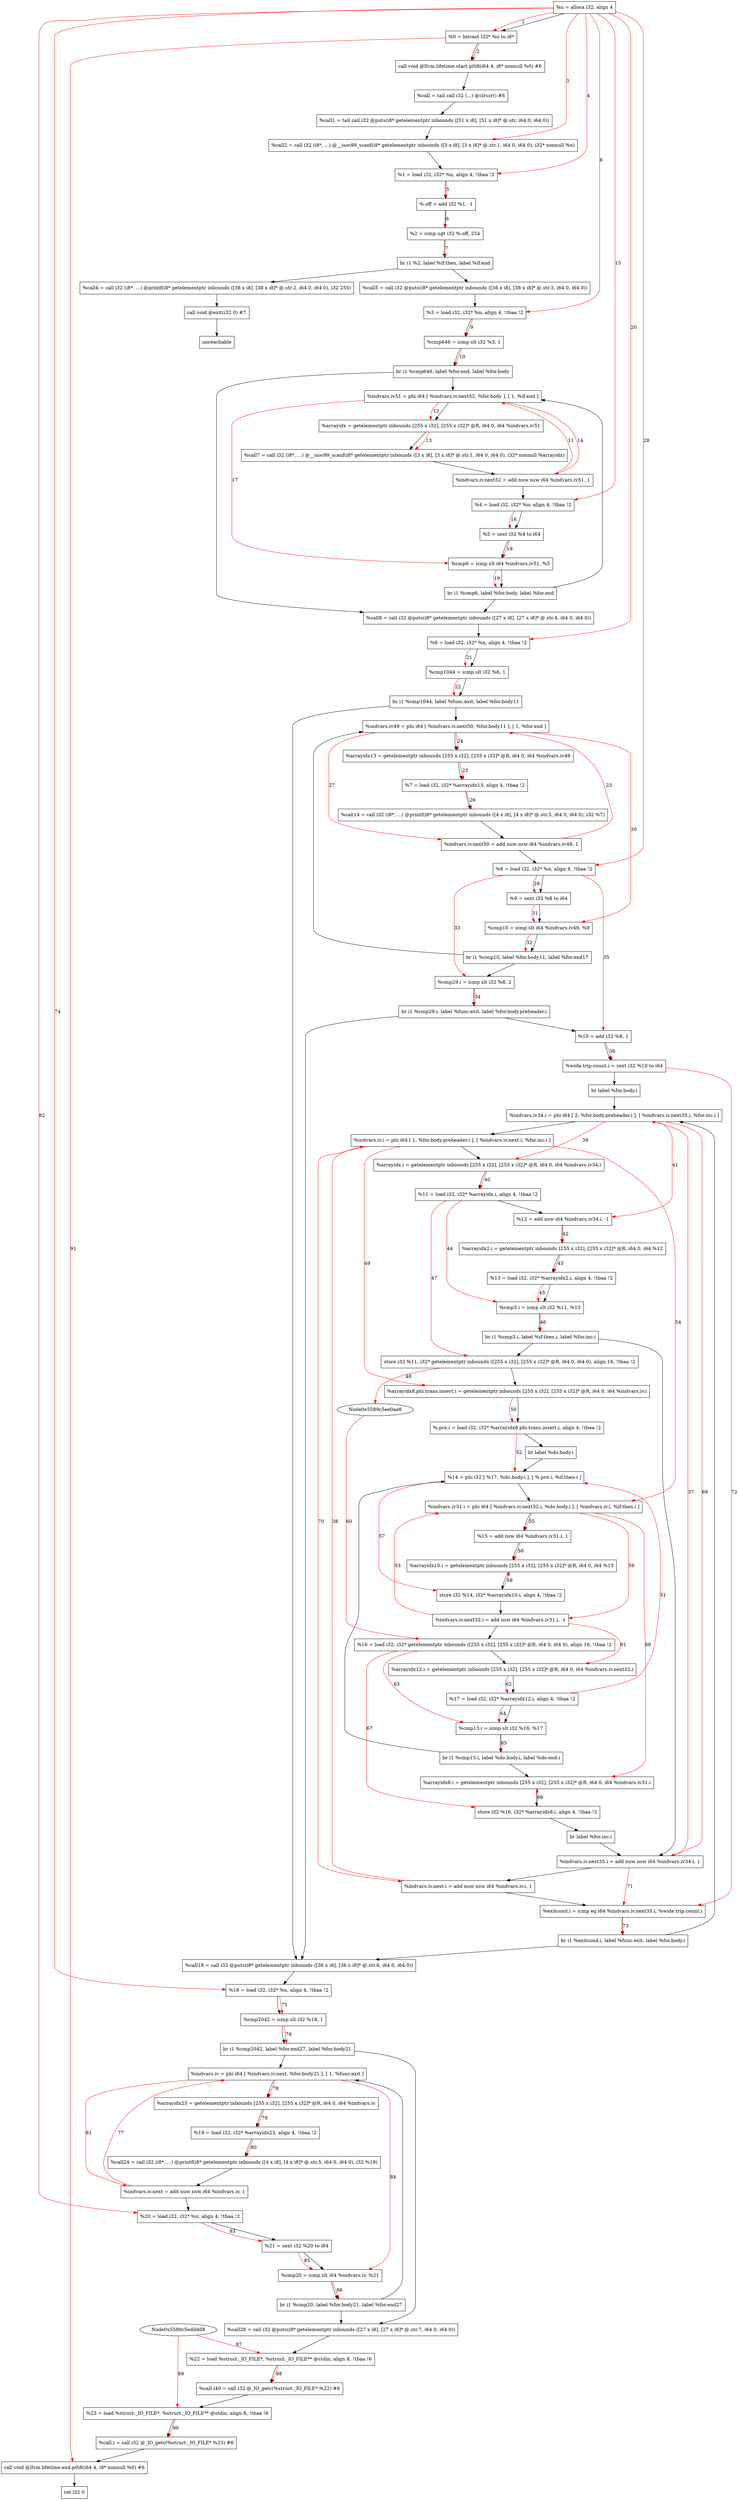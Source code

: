 digraph "CDFG for'main' function" {
	Node0x5589c5edeaf8[shape=record, label="  %n = alloca i32, align 4"]
	Node0x5589c5edecd8[shape=record, label="  %0 = bitcast i32* %n to i8*"]
	Node0x5589c5ee25c8[shape=record, label="  call void @llvm.lifetime.start.p0i8(i64 4, i8* nonnull %0) #6"]
	Node0x5589c5ee2778[shape=record, label="  %call = tail call i32 (...) @clrscr() #6"]
	Node0x5589c5ee2a00[shape=record, label="  %call1 = tail call i32 @puts(i8* getelementptr inbounds ([51 x i8], [51 x i8]* @.str, i64 0, i64 0))"]
	Node0x5589c5ee3508[shape=record, label="  %call2 = call i32 (i8*, ...) @__isoc99_scanf(i8* getelementptr inbounds ([3 x i8], [3 x i8]* @.str.1, i64 0, i64 0), i32* nonnull %n)"]
	Node0x5589c5ee35c8[shape=record, label="  %1 = load i32, i32* %n, align 4, !tbaa !2"]
	Node0x5589c5ee3690[shape=record, label="  %.off = add i32 %1, -1"]
	Node0x5589c5ee3730[shape=record, label="  %2 = icmp ugt i32 %.off, 254"]
	Node0x5589c5ee3968[shape=record, label="  br i1 %2, label %if.then, label %if.end"]
	Node0x5589c5ee3b88[shape=record, label="  %call4 = call i32 (i8*, ...) @printf(i8* getelementptr inbounds ([38 x i8], [38 x i8]* @.str.2, i64 0, i64 0), i32 255)"]
	Node0x5589c5ee3e10[shape=record, label="  call void @exit(i32 0) #7"]
	Node0x5589c5ee3ed0[shape=record, label="  unreachable"]
	Node0x5589c5ee3fc0[shape=record, label="  %call5 = call i32 @puts(i8* getelementptr inbounds ([38 x i8], [38 x i8]* @.str.3, i64 0, i64 0))"]
	Node0x5589c5ee38d8[shape=record, label="  %3 = load i32, i32* %n, align 4, !tbaa !2"]
	Node0x5589c5ee4090[shape=record, label="  %cmp646 = icmp slt i32 %3, 1"]
	Node0x5589c5ee4488[shape=record, label="  br i1 %cmp646, label %for.end, label %for.body"]
	Node0x5589c5ee4588[shape=record, label="  %indvars.iv51 = phi i64 [ %indvars.iv.next52, %for.body ], [ 1, %if.end ]"]
	Node0x5589c5ee4668[shape=record, label="  %arrayidx = getelementptr inbounds [255 x i32], [255 x i32]* @R, i64 0, i64 %indvars.iv51"]
	Node0x5589c5ee4758[shape=record, label="  %call7 = call i32 (i8*, ...) @__isoc99_scanf(i8* getelementptr inbounds ([3 x i8], [3 x i8]* @.str.1, i64 0, i64 0), i32* nonnull %arrayidx)"]
	Node0x5589c5ee4860[shape=record, label="  %indvars.iv.next52 = add nuw nsw i64 %indvars.iv51, 1"]
	Node0x5589c5ee43f8[shape=record, label="  %4 = load i32, i32* %n, align 4, !tbaa !2"]
	Node0x5589c5ee4908[shape=record, label="  %5 = sext i32 %4 to i64"]
	Node0x5589c5ee4980[shape=record, label="  %cmp6 = icmp slt i64 %indvars.iv51, %5"]
	Node0x5589c5ee4a08[shape=record, label="  br i1 %cmp6, label %for.body, label %for.end"]
	Node0x5589c5ee4b20[shape=record, label="  %call8 = call i32 @puts(i8* getelementptr inbounds ([27 x i8], [27 x i8]* @.str.4, i64 0, i64 0))"]
	Node0x5589c5ee4178[shape=record, label="  %6 = load i32, i32* %n, align 4, !tbaa !2"]
	Node0x5589c5ee4bf0[shape=record, label="  %cmp1044 = icmp slt i32 %6, 1"]
	Node0x5589c5ee4df8[shape=record, label="  br i1 %cmp1044, label %func.exit, label %for.body11"]
	Node0x5589c5ee4ec8[shape=record, label="  %indvars.iv49 = phi i64 [ %indvars.iv.next50, %for.body11 ], [ 1, %for.end ]"]
	Node0x5589c5ee4fa8[shape=record, label="  %arrayidx13 = getelementptr inbounds [255 x i32], [255 x i32]* @R, i64 0, i64 %indvars.iv49"]
	Node0x5589c5ee5048[shape=record, label="  %7 = load i32, i32* %arrayidx13, align 4, !tbaa !2"]
	Node0x5589c5ee5178[shape=record, label="  %call14 = call i32 (i8*, ...) @printf(i8* getelementptr inbounds ([4 x i8], [4 x i8]* @.str.5, i64 0, i64 0), i32 %7)"]
	Node0x5589c5ee55a0[shape=record, label="  %indvars.iv.next50 = add nuw nsw i64 %indvars.iv49, 1"]
	Node0x5589c5ee4d68[shape=record, label="  %8 = load i32, i32* %n, align 4, !tbaa !2"]
	Node0x5589c5ee5688[shape=record, label="  %9 = sext i32 %8 to i64"]
	Node0x5589c5ee5700[shape=record, label="  %cmp10 = icmp slt i64 %indvars.iv49, %9"]
	Node0x5589c5ee57e8[shape=record, label="  br i1 %cmp10, label %for.body11, label %for.end17"]
	Node0x5589c5ee5860[shape=record, label="  %cmp29.i = icmp slt i32 %8, 2"]
	Node0x5589c5ee59a8[shape=record, label="  br i1 %cmp29.i, label %func.exit, label %for.body.preheader.i"]
	Node0x5589c5ee5a50[shape=record, label="  %10 = add i32 %8, 1"]
	Node0x5589c5ee5758[shape=record, label="  %wide.trip.count.i = zext i32 %10 to i64"]
	Node0x5589c5ee5bb8[shape=record, label="  br label %for.body.i"]
	Node0x5589c5ee5ce8[shape=record, label="  %indvars.iv34.i = phi i64 [ 2, %for.body.preheader.i ], [ %indvars.iv.next35.i, %for.inc.i ]"]
	Node0x5589c5ee5ec8[shape=record, label="  %indvars.iv.i = phi i64 [ 1, %for.body.preheader.i ], [ %indvars.iv.next.i, %for.inc.i ]"]
	Node0x5589c5ee5fa8[shape=record, label="  %arrayidx.i = getelementptr inbounds [255 x i32], [255 x i32]* @R, i64 0, i64 %indvars.iv34.i"]
	Node0x5589c5ee6048[shape=record, label="  %11 = load i32, i32* %arrayidx.i, align 4, !tbaa !2"]
	Node0x5589c5ee60c0[shape=record, label="  %12 = add nsw i64 %indvars.iv34.i, -1"]
	Node0x5589c5ee6148[shape=record, label="  %arrayidx2.i = getelementptr inbounds [255 x i32], [255 x i32]* @R, i64 0, i64 %12"]
	Node0x5589c5ee61e8[shape=record, label="  %13 = load i32, i32* %arrayidx2.i, align 4, !tbaa !2"]
	Node0x5589c5ee6260[shape=record, label="  %cmp3.i = icmp slt i32 %11, %13"]
	Node0x5589c5ee63e8[shape=record, label="  br i1 %cmp3.i, label %if.then.i, label %for.inc.i"]
	Node0x5589c5ee6480[shape=record, label="  store i32 %11, i32* getelementptr inbounds ([255 x i32], [255 x i32]* @R, i64 0, i64 0), align 16, !tbaa !2"]
	Node0x5589c5ee6548[shape=record, label="  %arrayidx8.phi.trans.insert.i = getelementptr inbounds [255 x i32], [255 x i32]* @R, i64 0, i64 %indvars.iv.i"]
	Node0x5589c5ee6358[shape=record, label="  %.pre.i = load i32, i32* %arrayidx8.phi.trans.insert.i, align 4, !tbaa !2"]
	Node0x5589c5ee6708[shape=record, label="  br label %do.body.i"]
	Node0x5589c5ee6798[shape=record, label="  %14 = phi i32 [ %17, %do.body.i ], [ %.pre.i, %if.then.i ]"]
	Node0x5589c5ee68b8[shape=record, label="  %indvars.iv31.i = phi i64 [ %indvars.iv.next32.i, %do.body.i ], [ %indvars.iv.i, %if.then.i ]"]
	Node0x5589c5ee6980[shape=record, label="  %15 = add nsw i64 %indvars.iv31.i, 1"]
	Node0x5589c5ee6a08[shape=record, label="  %arrayidx10.i = getelementptr inbounds [255 x i32], [255 x i32]* @R, i64 0, i64 %15"]
	Node0x5589c5ee6ac0[shape=record, label="  store i32 %14, i32* %arrayidx10.i, align 4, !tbaa !2"]
	Node0x5589c5ee6b70[shape=record, label="  %indvars.iv.next32.i = add nsw i64 %indvars.iv31.i, -1"]
	Node0x5589c5ee66a8[shape=record, label="  %16 = load i32, i32* getelementptr inbounds ([255 x i32], [255 x i32]* @R, i64 0, i64 0), align 16, !tbaa !2"]
	Node0x5589c5ee6c28[shape=record, label="  %arrayidx12.i = getelementptr inbounds [255 x i32], [255 x i32]* @R, i64 0, i64 %indvars.iv.next32.i"]
	Node0x5589c5ee6c98[shape=record, label="  %17 = load i32, i32* %arrayidx12.i, align 4, !tbaa !2"]
	Node0x5589c5ee6d10[shape=record, label="  %cmp13.i = icmp slt i32 %16, %17"]
	Node0x5589c5ee5628[shape=record, label="  br i1 %cmp13.i, label %do.body.i, label %do.end.i"]
	Node0x5589c5ee2cc8[shape=record, label="  %arrayidx8.i = getelementptr inbounds [255 x i32], [255 x i32]* @R, i64 0, i64 %indvars.iv31.i"]
	Node0x5589c5ee3370[shape=record, label="  store i32 %16, i32* %arrayidx8.i, align 4, !tbaa !2"]
	Node0x5589c5ee2c38[shape=record, label="  br label %for.inc.i"]
	Node0x5589c5ee33f0[shape=record, label="  %indvars.iv.next35.i = add nuw nsw i64 %indvars.iv34.i, 1"]
	Node0x5589c5ee7de0[shape=record, label="  %indvars.iv.next.i = add nuw nsw i64 %indvars.iv.i, 1"]
	Node0x5589c5ee7e50[shape=record, label="  %exitcond.i = icmp eq i64 %indvars.iv.next35.i, %wide.trip.count.i"]
	Node0x5589c5ee7ed8[shape=record, label="  br i1 %exitcond.i, label %func.exit, label %for.body.i"]
	Node0x5589c5ee7fd0[shape=record, label="  %call18 = call i32 @puts(i8* getelementptr inbounds ([36 x i8], [36 x i8]* @.str.6, i64 0, i64 0))"]
	Node0x5589c5ee4cb8[shape=record, label="  %18 = load i32, i32* %n, align 4, !tbaa !2"]
	Node0x5589c5ee80a0[shape=record, label="  %cmp2042 = icmp slt i32 %18, 1"]
	Node0x5589c5ee81c8[shape=record, label="  br i1 %cmp2042, label %for.end27, label %for.body21"]
	Node0x5589c5ee8278[shape=record, label="  %indvars.iv = phi i64 [ %indvars.iv.next, %for.body21 ], [ 1, %func.exit ]"]
	Node0x5589c5ee8388[shape=record, label="  %arrayidx23 = getelementptr inbounds [255 x i32], [255 x i32]* @R, i64 0, i64 %indvars.iv"]
	Node0x5589c5ee5c98[shape=record, label="  %19 = load i32, i32* %arrayidx23, align 4, !tbaa !2"]
	Node0x5589c5ee8478[shape=record, label="  %call24 = call i32 (i8*, ...) @printf(i8* getelementptr inbounds ([4 x i8], [4 x i8]* @.str.5, i64 0, i64 0), i32 %19)"]
	Node0x5589c5ee8550[shape=record, label="  %indvars.iv.next = add nuw nsw i64 %indvars.iv, 1"]
	Node0x5589c5ee5b58[shape=record, label="  %20 = load i32, i32* %n, align 4, !tbaa !2"]
	Node0x5589c5ee85a8[shape=record, label="  %21 = sext i32 %20 to i64"]
	Node0x5589c5ee8620[shape=record, label="  %cmp20 = icmp slt i64 %indvars.iv, %21"]
	Node0x5589c5ee86c8[shape=record, label="  br i1 %cmp20, label %for.body21, label %for.end27"]
	Node0x5589c5ee87e0[shape=record, label="  %call28 = call i32 @puts(i8* getelementptr inbounds ([27 x i8], [27 x i8]* @.str.7, i64 0, i64 0))"]
	Node0x5589c5ee5e58[shape=record, label="  %22 = load %struct._IO_FILE*, %struct._IO_FILE** @stdin, align 8, !tbaa !6"]
	Node0x5589c5ee8b00[shape=record, label="  %call.i40 = call i32 @_IO_getc(%struct._IO_FILE* %22) #6"]
	Node0x5589c5ee8be8[shape=record, label="  %23 = load %struct._IO_FILE*, %struct._IO_FILE** @stdin, align 8, !tbaa !6"]
	Node0x5589c5ee9290[shape=record, label="  %call.i = call i32 @_IO_getc(%struct._IO_FILE* %23) #6"]
	Node0x5589c5ee9438[shape=record, label="  call void @llvm.lifetime.end.p0i8(i64 4, i8* nonnull %0) #6"]
	Node0x5589c5ee94f8[shape=record, label="  ret i32 0"]
	Node0x5589c5edeaf8 -> Node0x5589c5edecd8
	Node0x5589c5edecd8 -> Node0x5589c5ee25c8
	Node0x5589c5ee25c8 -> Node0x5589c5ee2778
	Node0x5589c5ee2778 -> Node0x5589c5ee2a00
	Node0x5589c5ee2a00 -> Node0x5589c5ee3508
	Node0x5589c5ee3508 -> Node0x5589c5ee35c8
	Node0x5589c5ee35c8 -> Node0x5589c5ee3690
	Node0x5589c5ee3690 -> Node0x5589c5ee3730
	Node0x5589c5ee3730 -> Node0x5589c5ee3968
	Node0x5589c5ee3968 -> Node0x5589c5ee3b88
	Node0x5589c5ee3968 -> Node0x5589c5ee3fc0
	Node0x5589c5ee3b88 -> Node0x5589c5ee3e10
	Node0x5589c5ee3e10 -> Node0x5589c5ee3ed0
	Node0x5589c5ee3fc0 -> Node0x5589c5ee38d8
	Node0x5589c5ee38d8 -> Node0x5589c5ee4090
	Node0x5589c5ee4090 -> Node0x5589c5ee4488
	Node0x5589c5ee4488 -> Node0x5589c5ee4b20
	Node0x5589c5ee4488 -> Node0x5589c5ee4588
	Node0x5589c5ee4588 -> Node0x5589c5ee4668
	Node0x5589c5ee4668 -> Node0x5589c5ee4758
	Node0x5589c5ee4758 -> Node0x5589c5ee4860
	Node0x5589c5ee4860 -> Node0x5589c5ee43f8
	Node0x5589c5ee43f8 -> Node0x5589c5ee4908
	Node0x5589c5ee4908 -> Node0x5589c5ee4980
	Node0x5589c5ee4980 -> Node0x5589c5ee4a08
	Node0x5589c5ee4a08 -> Node0x5589c5ee4588
	Node0x5589c5ee4a08 -> Node0x5589c5ee4b20
	Node0x5589c5ee4b20 -> Node0x5589c5ee4178
	Node0x5589c5ee4178 -> Node0x5589c5ee4bf0
	Node0x5589c5ee4bf0 -> Node0x5589c5ee4df8
	Node0x5589c5ee4df8 -> Node0x5589c5ee7fd0
	Node0x5589c5ee4df8 -> Node0x5589c5ee4ec8
	Node0x5589c5ee4ec8 -> Node0x5589c5ee4fa8
	Node0x5589c5ee4fa8 -> Node0x5589c5ee5048
	Node0x5589c5ee5048 -> Node0x5589c5ee5178
	Node0x5589c5ee5178 -> Node0x5589c5ee55a0
	Node0x5589c5ee55a0 -> Node0x5589c5ee4d68
	Node0x5589c5ee4d68 -> Node0x5589c5ee5688
	Node0x5589c5ee5688 -> Node0x5589c5ee5700
	Node0x5589c5ee5700 -> Node0x5589c5ee57e8
	Node0x5589c5ee57e8 -> Node0x5589c5ee4ec8
	Node0x5589c5ee57e8 -> Node0x5589c5ee5860
	Node0x5589c5ee5860 -> Node0x5589c5ee59a8
	Node0x5589c5ee59a8 -> Node0x5589c5ee7fd0
	Node0x5589c5ee59a8 -> Node0x5589c5ee5a50
	Node0x5589c5ee5a50 -> Node0x5589c5ee5758
	Node0x5589c5ee5758 -> Node0x5589c5ee5bb8
	Node0x5589c5ee5bb8 -> Node0x5589c5ee5ce8
	Node0x5589c5ee5ce8 -> Node0x5589c5ee5ec8
	Node0x5589c5ee5ec8 -> Node0x5589c5ee5fa8
	Node0x5589c5ee5fa8 -> Node0x5589c5ee6048
	Node0x5589c5ee6048 -> Node0x5589c5ee60c0
	Node0x5589c5ee60c0 -> Node0x5589c5ee6148
	Node0x5589c5ee6148 -> Node0x5589c5ee61e8
	Node0x5589c5ee61e8 -> Node0x5589c5ee6260
	Node0x5589c5ee6260 -> Node0x5589c5ee63e8
	Node0x5589c5ee63e8 -> Node0x5589c5ee6480
	Node0x5589c5ee63e8 -> Node0x5589c5ee33f0
	Node0x5589c5ee6480 -> Node0x5589c5ee6548
	Node0x5589c5ee6548 -> Node0x5589c5ee6358
	Node0x5589c5ee6358 -> Node0x5589c5ee6708
	Node0x5589c5ee6708 -> Node0x5589c5ee6798
	Node0x5589c5ee6798 -> Node0x5589c5ee68b8
	Node0x5589c5ee68b8 -> Node0x5589c5ee6980
	Node0x5589c5ee6980 -> Node0x5589c5ee6a08
	Node0x5589c5ee6a08 -> Node0x5589c5ee6ac0
	Node0x5589c5ee6ac0 -> Node0x5589c5ee6b70
	Node0x5589c5ee6b70 -> Node0x5589c5ee66a8
	Node0x5589c5ee66a8 -> Node0x5589c5ee6c28
	Node0x5589c5ee6c28 -> Node0x5589c5ee6c98
	Node0x5589c5ee6c98 -> Node0x5589c5ee6d10
	Node0x5589c5ee6d10 -> Node0x5589c5ee5628
	Node0x5589c5ee5628 -> Node0x5589c5ee6798
	Node0x5589c5ee5628 -> Node0x5589c5ee2cc8
	Node0x5589c5ee2cc8 -> Node0x5589c5ee3370
	Node0x5589c5ee3370 -> Node0x5589c5ee2c38
	Node0x5589c5ee2c38 -> Node0x5589c5ee33f0
	Node0x5589c5ee33f0 -> Node0x5589c5ee7de0
	Node0x5589c5ee7de0 -> Node0x5589c5ee7e50
	Node0x5589c5ee7e50 -> Node0x5589c5ee7ed8
	Node0x5589c5ee7ed8 -> Node0x5589c5ee7fd0
	Node0x5589c5ee7ed8 -> Node0x5589c5ee5ce8
	Node0x5589c5ee7fd0 -> Node0x5589c5ee4cb8
	Node0x5589c5ee4cb8 -> Node0x5589c5ee80a0
	Node0x5589c5ee80a0 -> Node0x5589c5ee81c8
	Node0x5589c5ee81c8 -> Node0x5589c5ee87e0
	Node0x5589c5ee81c8 -> Node0x5589c5ee8278
	Node0x5589c5ee8278 -> Node0x5589c5ee8388
	Node0x5589c5ee8388 -> Node0x5589c5ee5c98
	Node0x5589c5ee5c98 -> Node0x5589c5ee8478
	Node0x5589c5ee8478 -> Node0x5589c5ee8550
	Node0x5589c5ee8550 -> Node0x5589c5ee5b58
	Node0x5589c5ee5b58 -> Node0x5589c5ee85a8
	Node0x5589c5ee85a8 -> Node0x5589c5ee8620
	Node0x5589c5ee8620 -> Node0x5589c5ee86c8
	Node0x5589c5ee86c8 -> Node0x5589c5ee8278
	Node0x5589c5ee86c8 -> Node0x5589c5ee87e0
	Node0x5589c5ee87e0 -> Node0x5589c5ee5e58
	Node0x5589c5ee5e58 -> Node0x5589c5ee8b00
	Node0x5589c5ee8b00 -> Node0x5589c5ee8be8
	Node0x5589c5ee8be8 -> Node0x5589c5ee9290
	Node0x5589c5ee9290 -> Node0x5589c5ee9438
	Node0x5589c5ee9438 -> Node0x5589c5ee94f8
edge [color=red]
	Node0x5589c5edeaf8 -> Node0x5589c5edecd8[label="1"]
	Node0x5589c5edecd8 -> Node0x5589c5ee25c8[label="2"]
	Node0x5589c5edeaf8 -> Node0x5589c5ee3508[label="3"]
	Node0x5589c5edeaf8 -> Node0x5589c5ee35c8[label="4"]
	Node0x5589c5ee35c8 -> Node0x5589c5ee3690[label="5"]
	Node0x5589c5ee3690 -> Node0x5589c5ee3730[label="6"]
	Node0x5589c5ee3730 -> Node0x5589c5ee3968[label="7"]
	Node0x5589c5edeaf8 -> Node0x5589c5ee38d8[label="8"]
	Node0x5589c5ee38d8 -> Node0x5589c5ee4090[label="9"]
	Node0x5589c5ee4090 -> Node0x5589c5ee4488[label="10"]
	Node0x5589c5ee4860 -> Node0x5589c5ee4588[label="11"]
	Node0x5589c5ee4588 -> Node0x5589c5ee4668[label="12"]
	Node0x5589c5ee4668 -> Node0x5589c5ee4758[label="13"]
	Node0x5589c5ee4588 -> Node0x5589c5ee4860[label="14"]
	Node0x5589c5edeaf8 -> Node0x5589c5ee43f8[label="15"]
	Node0x5589c5ee43f8 -> Node0x5589c5ee4908[label="16"]
	Node0x5589c5ee4588 -> Node0x5589c5ee4980[label="17"]
	Node0x5589c5ee4908 -> Node0x5589c5ee4980[label="18"]
	Node0x5589c5ee4980 -> Node0x5589c5ee4a08[label="19"]
	Node0x5589c5edeaf8 -> Node0x5589c5ee4178[label="20"]
	Node0x5589c5ee4178 -> Node0x5589c5ee4bf0[label="21"]
	Node0x5589c5ee4bf0 -> Node0x5589c5ee4df8[label="22"]
	Node0x5589c5ee55a0 -> Node0x5589c5ee4ec8[label="23"]
	Node0x5589c5ee4ec8 -> Node0x5589c5ee4fa8[label="24"]
	Node0x5589c5ee4fa8 -> Node0x5589c5ee5048[label="25"]
	Node0x5589c5ee5048 -> Node0x5589c5ee5178[label="26"]
	Node0x5589c5ee4ec8 -> Node0x5589c5ee55a0[label="27"]
	Node0x5589c5edeaf8 -> Node0x5589c5ee4d68[label="28"]
	Node0x5589c5ee4d68 -> Node0x5589c5ee5688[label="29"]
	Node0x5589c5ee4ec8 -> Node0x5589c5ee5700[label="30"]
	Node0x5589c5ee5688 -> Node0x5589c5ee5700[label="31"]
	Node0x5589c5ee5700 -> Node0x5589c5ee57e8[label="32"]
	Node0x5589c5ee4d68 -> Node0x5589c5ee5860[label="33"]
	Node0x5589c5ee5860 -> Node0x5589c5ee59a8[label="34"]
	Node0x5589c5ee4d68 -> Node0x5589c5ee5a50[label="35"]
	Node0x5589c5ee5a50 -> Node0x5589c5ee5758[label="36"]
	Node0x5589c5ee33f0 -> Node0x5589c5ee5ce8[label="37"]
	Node0x5589c5ee7de0 -> Node0x5589c5ee5ec8[label="38"]
	Node0x5589c5ee5ce8 -> Node0x5589c5ee5fa8[label="39"]
	Node0x5589c5ee5fa8 -> Node0x5589c5ee6048[label="40"]
	Node0x5589c5ee5ce8 -> Node0x5589c5ee60c0[label="41"]
	Node0x5589c5ee60c0 -> Node0x5589c5ee6148[label="42"]
	Node0x5589c5ee6148 -> Node0x5589c5ee61e8[label="43"]
	Node0x5589c5ee6048 -> Node0x5589c5ee6260[label="44"]
	Node0x5589c5ee61e8 -> Node0x5589c5ee6260[label="45"]
	Node0x5589c5ee6260 -> Node0x5589c5ee63e8[label="46"]
	Node0x5589c5ee6048 -> Node0x5589c5ee6480[label="47"]
	Node0x5589c5ee6480 -> Node0x5589c5ee0ae8[label="48"]
	Node0x5589c5ee5ec8 -> Node0x5589c5ee6548[label="49"]
	Node0x5589c5ee6548 -> Node0x5589c5ee6358[label="50"]
	Node0x5589c5ee6c98 -> Node0x5589c5ee6798[label="51"]
	Node0x5589c5ee6358 -> Node0x5589c5ee6798[label="52"]
	Node0x5589c5ee6b70 -> Node0x5589c5ee68b8[label="53"]
	Node0x5589c5ee5ec8 -> Node0x5589c5ee68b8[label="54"]
	Node0x5589c5ee68b8 -> Node0x5589c5ee6980[label="55"]
	Node0x5589c5ee6980 -> Node0x5589c5ee6a08[label="56"]
	Node0x5589c5ee6798 -> Node0x5589c5ee6ac0[label="57"]
	Node0x5589c5ee6ac0 -> Node0x5589c5ee6a08[label="58"]
	Node0x5589c5ee68b8 -> Node0x5589c5ee6b70[label="59"]
	Node0x5589c5ee0ae8 -> Node0x5589c5ee66a8[label="60"]
	Node0x5589c5ee6b70 -> Node0x5589c5ee6c28[label="61"]
	Node0x5589c5ee6c28 -> Node0x5589c5ee6c98[label="62"]
	Node0x5589c5ee66a8 -> Node0x5589c5ee6d10[label="63"]
	Node0x5589c5ee6c98 -> Node0x5589c5ee6d10[label="64"]
	Node0x5589c5ee6d10 -> Node0x5589c5ee5628[label="65"]
	Node0x5589c5ee68b8 -> Node0x5589c5ee2cc8[label="66"]
	Node0x5589c5ee66a8 -> Node0x5589c5ee3370[label="67"]
	Node0x5589c5ee3370 -> Node0x5589c5ee2cc8[label="68"]
	Node0x5589c5ee5ce8 -> Node0x5589c5ee33f0[label="69"]
	Node0x5589c5ee5ec8 -> Node0x5589c5ee7de0[label="70"]
	Node0x5589c5ee33f0 -> Node0x5589c5ee7e50[label="71"]
	Node0x5589c5ee5758 -> Node0x5589c5ee7e50[label="72"]
	Node0x5589c5ee7e50 -> Node0x5589c5ee7ed8[label="73"]
	Node0x5589c5edeaf8 -> Node0x5589c5ee4cb8[label="74"]
	Node0x5589c5ee4cb8 -> Node0x5589c5ee80a0[label="75"]
	Node0x5589c5ee80a0 -> Node0x5589c5ee81c8[label="76"]
	Node0x5589c5ee8550 -> Node0x5589c5ee8278[label="77"]
	Node0x5589c5ee8278 -> Node0x5589c5ee8388[label="78"]
	Node0x5589c5ee8388 -> Node0x5589c5ee5c98[label="79"]
	Node0x5589c5ee5c98 -> Node0x5589c5ee8478[label="80"]
	Node0x5589c5ee8278 -> Node0x5589c5ee8550[label="81"]
	Node0x5589c5edeaf8 -> Node0x5589c5ee5b58[label="82"]
	Node0x5589c5ee5b58 -> Node0x5589c5ee85a8[label="83"]
	Node0x5589c5ee8278 -> Node0x5589c5ee8620[label="84"]
	Node0x5589c5ee85a8 -> Node0x5589c5ee8620[label="85"]
	Node0x5589c5ee8620 -> Node0x5589c5ee86c8[label="86"]
	Node0x5589c5edddd8 -> Node0x5589c5ee5e58[label="87"]
	Node0x5589c5ee5e58 -> Node0x5589c5ee8b00[label="88"]
	Node0x5589c5edddd8 -> Node0x5589c5ee8be8[label="89"]
	Node0x5589c5ee8be8 -> Node0x5589c5ee9290[label="90"]
	Node0x5589c5edecd8 -> Node0x5589c5ee9438[label="91"]
}
